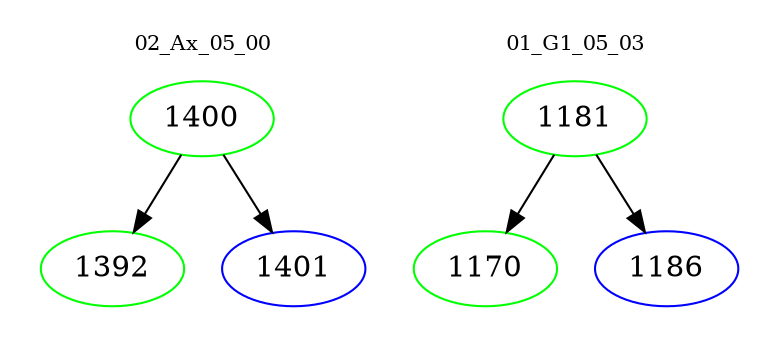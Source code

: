 digraph{
subgraph cluster_0 {
color = white
label = "02_Ax_05_00";
fontsize=10;
T0_1400 [label="1400", color="green"]
T0_1400 -> T0_1392 [color="black"]
T0_1392 [label="1392", color="green"]
T0_1400 -> T0_1401 [color="black"]
T0_1401 [label="1401", color="blue"]
}
subgraph cluster_1 {
color = white
label = "01_G1_05_03";
fontsize=10;
T1_1181 [label="1181", color="green"]
T1_1181 -> T1_1170 [color="black"]
T1_1170 [label="1170", color="green"]
T1_1181 -> T1_1186 [color="black"]
T1_1186 [label="1186", color="blue"]
}
}
